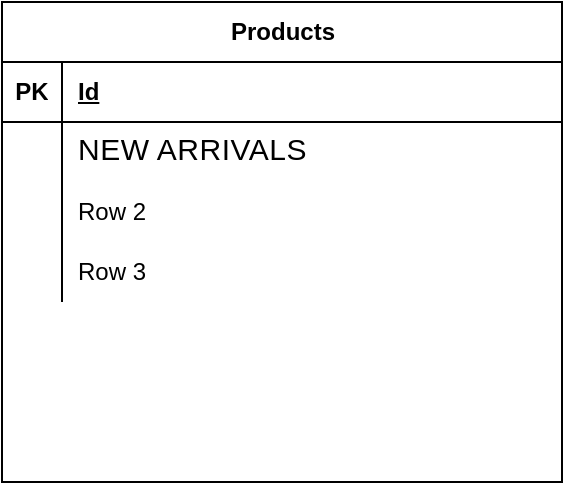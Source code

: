 <mxfile version="23.1.5" type="device">
  <diagram name="Trang-1" id="eg_vs8892DOTKh3DVykZ">
    <mxGraphModel dx="712" dy="736" grid="1" gridSize="10" guides="1" tooltips="1" connect="1" arrows="1" fold="1" page="1" pageScale="1" pageWidth="827" pageHeight="1169" math="0" shadow="0">
      <root>
        <mxCell id="0" />
        <mxCell id="1" parent="0" />
        <mxCell id="mzbslPdxVJKxGi_US46r-2" value="Products" style="shape=table;startSize=30;container=1;collapsible=1;childLayout=tableLayout;fixedRows=1;rowLines=0;fontStyle=1;align=center;resizeLast=1;html=1;" vertex="1" parent="1">
          <mxGeometry x="20" y="500" width="280" height="240" as="geometry" />
        </mxCell>
        <mxCell id="mzbslPdxVJKxGi_US46r-3" value="" style="shape=tableRow;horizontal=0;startSize=0;swimlaneHead=0;swimlaneBody=0;fillColor=none;collapsible=0;dropTarget=0;points=[[0,0.5],[1,0.5]];portConstraint=eastwest;top=0;left=0;right=0;bottom=1;" vertex="1" parent="mzbslPdxVJKxGi_US46r-2">
          <mxGeometry y="30" width="280" height="30" as="geometry" />
        </mxCell>
        <mxCell id="mzbslPdxVJKxGi_US46r-4" value="PK" style="shape=partialRectangle;connectable=0;fillColor=none;top=0;left=0;bottom=0;right=0;fontStyle=1;overflow=hidden;whiteSpace=wrap;html=1;" vertex="1" parent="mzbslPdxVJKxGi_US46r-3">
          <mxGeometry width="30" height="30" as="geometry">
            <mxRectangle width="30" height="30" as="alternateBounds" />
          </mxGeometry>
        </mxCell>
        <mxCell id="mzbslPdxVJKxGi_US46r-5" value="Id" style="shape=partialRectangle;connectable=0;fillColor=none;top=0;left=0;bottom=0;right=0;align=left;spacingLeft=6;fontStyle=5;overflow=hidden;whiteSpace=wrap;html=1;" vertex="1" parent="mzbslPdxVJKxGi_US46r-3">
          <mxGeometry x="30" width="250" height="30" as="geometry">
            <mxRectangle width="250" height="30" as="alternateBounds" />
          </mxGeometry>
        </mxCell>
        <mxCell id="mzbslPdxVJKxGi_US46r-6" value="" style="shape=tableRow;horizontal=0;startSize=0;swimlaneHead=0;swimlaneBody=0;fillColor=none;collapsible=0;dropTarget=0;points=[[0,0.5],[1,0.5]];portConstraint=eastwest;top=0;left=0;right=0;bottom=0;" vertex="1" parent="mzbslPdxVJKxGi_US46r-2">
          <mxGeometry y="60" width="280" height="30" as="geometry" />
        </mxCell>
        <mxCell id="mzbslPdxVJKxGi_US46r-7" value="" style="shape=partialRectangle;connectable=0;fillColor=none;top=0;left=0;bottom=0;right=0;editable=1;overflow=hidden;whiteSpace=wrap;html=1;" vertex="1" parent="mzbslPdxVJKxGi_US46r-6">
          <mxGeometry width="30" height="30" as="geometry">
            <mxRectangle width="30" height="30" as="alternateBounds" />
          </mxGeometry>
        </mxCell>
        <mxCell id="mzbslPdxVJKxGi_US46r-8" value="&lt;h2 style=&quot;box-sizing: border-box; margin-top: 0px; line-height: 1.2; color: var(--accent-color); font-family: var(--heading-font); letter-spacing: 0.26px; background-color: rgb(255, 255, 255); margin-bottom: 3rem !important; font-weight: 300 !important; text-transform: uppercase !important; text-align: center !important;&quot; class=&quot;display-5 fw-light text-uppercase text-center mb-5&quot;&gt;&lt;font style=&quot;font-size: 15px;&quot;&gt;NEW ARRIVALS&lt;/font&gt;&lt;/h2&gt;" style="shape=partialRectangle;connectable=0;fillColor=none;top=0;left=0;bottom=0;right=0;align=left;spacingLeft=6;overflow=hidden;whiteSpace=wrap;html=1;" vertex="1" parent="mzbslPdxVJKxGi_US46r-6">
          <mxGeometry x="30" width="250" height="30" as="geometry">
            <mxRectangle width="250" height="30" as="alternateBounds" />
          </mxGeometry>
        </mxCell>
        <mxCell id="mzbslPdxVJKxGi_US46r-9" value="" style="shape=tableRow;horizontal=0;startSize=0;swimlaneHead=0;swimlaneBody=0;fillColor=none;collapsible=0;dropTarget=0;points=[[0,0.5],[1,0.5]];portConstraint=eastwest;top=0;left=0;right=0;bottom=0;" vertex="1" parent="mzbslPdxVJKxGi_US46r-2">
          <mxGeometry y="90" width="280" height="30" as="geometry" />
        </mxCell>
        <mxCell id="mzbslPdxVJKxGi_US46r-10" value="" style="shape=partialRectangle;connectable=0;fillColor=none;top=0;left=0;bottom=0;right=0;editable=1;overflow=hidden;whiteSpace=wrap;html=1;" vertex="1" parent="mzbslPdxVJKxGi_US46r-9">
          <mxGeometry width="30" height="30" as="geometry">
            <mxRectangle width="30" height="30" as="alternateBounds" />
          </mxGeometry>
        </mxCell>
        <mxCell id="mzbslPdxVJKxGi_US46r-11" value="Row 2" style="shape=partialRectangle;connectable=0;fillColor=none;top=0;left=0;bottom=0;right=0;align=left;spacingLeft=6;overflow=hidden;whiteSpace=wrap;html=1;" vertex="1" parent="mzbslPdxVJKxGi_US46r-9">
          <mxGeometry x="30" width="250" height="30" as="geometry">
            <mxRectangle width="250" height="30" as="alternateBounds" />
          </mxGeometry>
        </mxCell>
        <mxCell id="mzbslPdxVJKxGi_US46r-12" value="" style="shape=tableRow;horizontal=0;startSize=0;swimlaneHead=0;swimlaneBody=0;fillColor=none;collapsible=0;dropTarget=0;points=[[0,0.5],[1,0.5]];portConstraint=eastwest;top=0;left=0;right=0;bottom=0;" vertex="1" parent="mzbslPdxVJKxGi_US46r-2">
          <mxGeometry y="120" width="280" height="30" as="geometry" />
        </mxCell>
        <mxCell id="mzbslPdxVJKxGi_US46r-13" value="" style="shape=partialRectangle;connectable=0;fillColor=none;top=0;left=0;bottom=0;right=0;editable=1;overflow=hidden;whiteSpace=wrap;html=1;" vertex="1" parent="mzbslPdxVJKxGi_US46r-12">
          <mxGeometry width="30" height="30" as="geometry">
            <mxRectangle width="30" height="30" as="alternateBounds" />
          </mxGeometry>
        </mxCell>
        <mxCell id="mzbslPdxVJKxGi_US46r-14" value="Row 3" style="shape=partialRectangle;connectable=0;fillColor=none;top=0;left=0;bottom=0;right=0;align=left;spacingLeft=6;overflow=hidden;whiteSpace=wrap;html=1;" vertex="1" parent="mzbslPdxVJKxGi_US46r-12">
          <mxGeometry x="30" width="250" height="30" as="geometry">
            <mxRectangle width="250" height="30" as="alternateBounds" />
          </mxGeometry>
        </mxCell>
      </root>
    </mxGraphModel>
  </diagram>
</mxfile>
